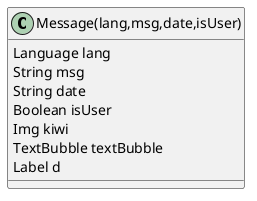 @startuml
'https://plantuml.com/class-diagram

class Message(lang,msg,date,isUser) {
Language lang
String msg
String date
Boolean isUser
Img kiwi
TextBubble textBubble
Label d
}

@enduml